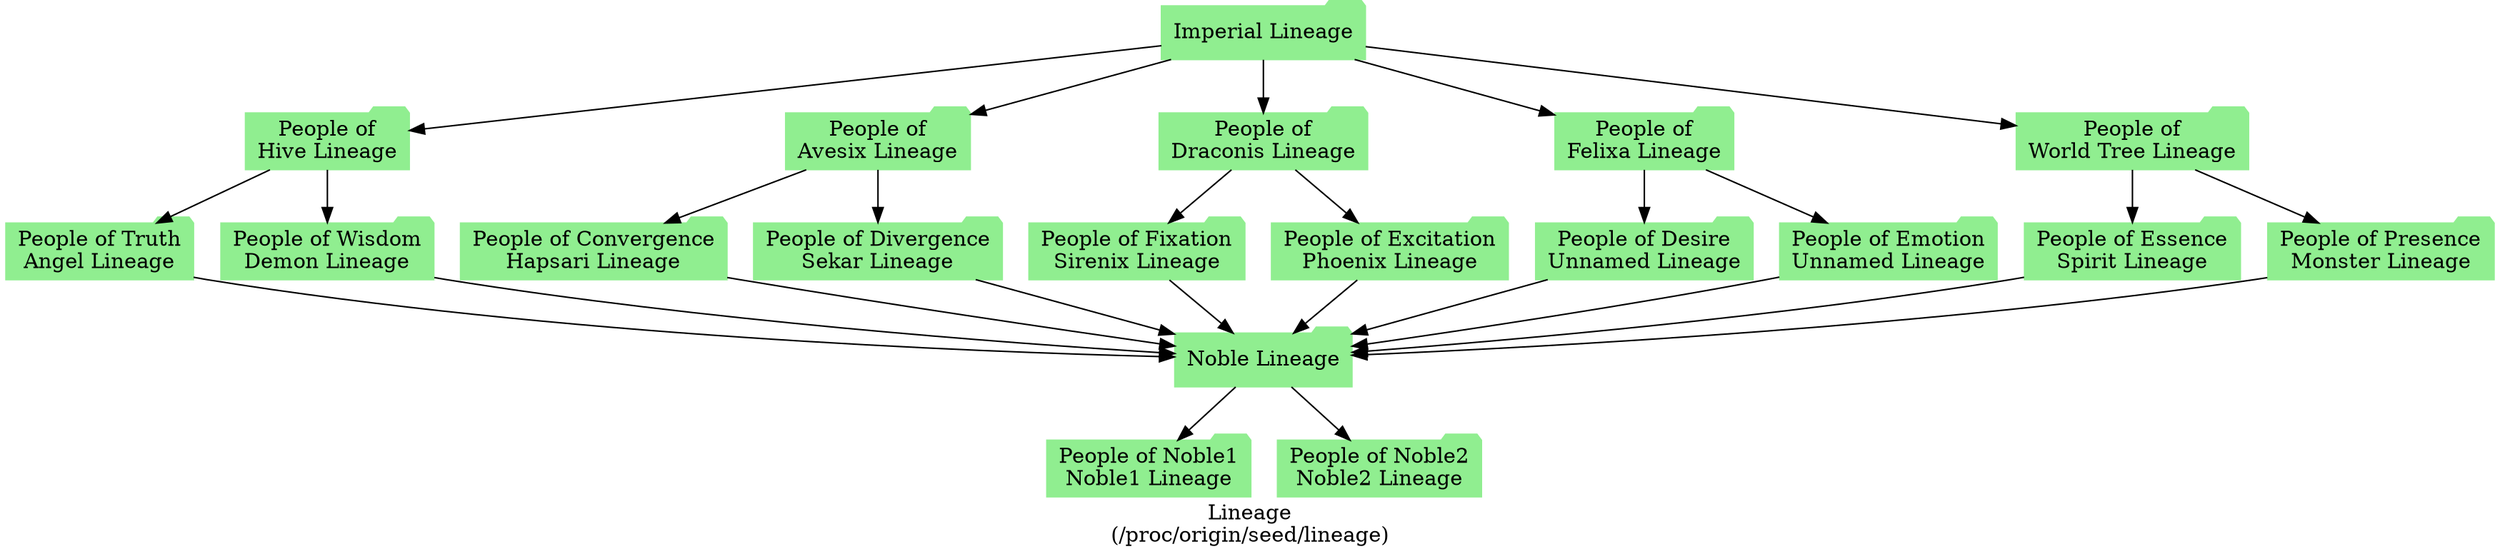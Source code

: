 strict digraph Lineage {
    label = "Lineage\n(/proc/origin/seed/lineage)";
    style = filled;
    color = lightgray;
    node [shape = folder; style = filled; color = lightgreen;];
    
    imperial_lineage_t [label = "Imperial Lineage";comment = "";];
    
    people_of_asha_t [label = "People of\nHive Lineage";comment = "";];
    people_of_truth_t [label = "People of Truth\nAngel Lineage";comment = "";];
    people_of_wisdom_t [label = "People of Wisdom\nDemon Lineage";comment = "";];
    
    people_of_vikara_t [label = "People of\nAvesix Lineage";comment = "";];
    people_of_convergence_t [label = "People of Convergence\nHapsari Lineage";comment = "";];
    people_of_divergence_t [label = "People of Divergence\nSekar Lineage";comment = "";];
    
    people_of_karsa_t [label = "People of\nDraconis Lineage";comment = "";];
    people_of_fixation_t [label = "People of Fixation\nSirenix Lineage";comment = "";];
    people_of_excitation_t [label = "People of Excitation\nPhoenix Lineage";comment = "";];
    
    people_of_rasa_t [label = "People of\nFelixa Lineage";comment = "";];
    people_of_desire_t [label = "People of Desire\nUnnamed Lineage";comment = "";];
    people_of_emotion_t [label = "People of Emotion\nUnnamed Lineage";comment = "";];
    
    people_of_emergence_t [label = "People of\nWorld Tree Lineage";comment = "";];
    people_of_essence_t [label = "People of Essence\nSpirit Lineage";comment = "";];
    people_of_presence_t [label = "People of Presence\nMonster Lineage";comment = "";];
    
    imperial_lineage_t -> {people_of_asha_t people_of_vikara_t people_of_karsa_t people_of_rasa_t people_of_emergence_t};
    people_of_asha_t -> {people_of_truth_t people_of_wisdom_t};
    people_of_vikara_t -> {people_of_convergence_t people_of_divergence_t};
    people_of_karsa_t -> {people_of_fixation_t people_of_excitation_t};
    people_of_rasa_t -> {people_of_desire_t people_of_emotion_t};
    people_of_emergence_t -> {people_of_essence_t people_of_presence_t};
    
    noble_lineage_t [label = "Noble Lineage";comment = "";];
    people_of_noble1_t [label = "People of Noble1\nNoble1 Lineage";comment = "";];
    people_of_noble2_t [label = "People of Noble2\nNoble2 Lineage";comment = "";];
    
    {people_of_truth_t people_of_wisdom_t people_of_convergence_t people_of_divergence_t people_of_fixation_t people_of_excitation_t people_of_desire_t people_of_emotion_t people_of_essence_t people_of_presence_t} -> noble_lineage_t;
    noble_lineage_t -> {people_of_noble1_t people_of_noble2_t};
}